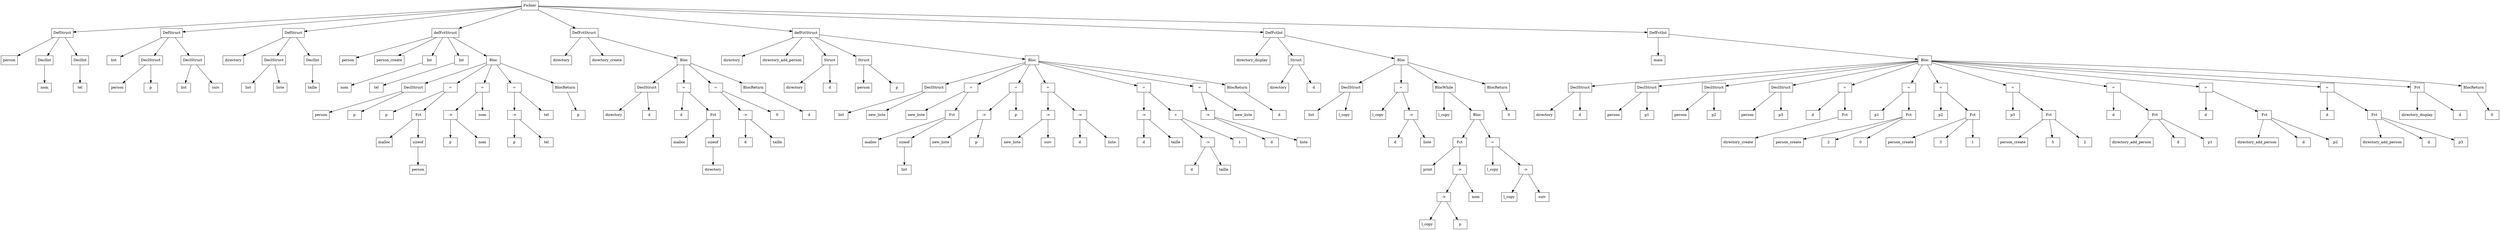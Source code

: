 digraph "ast"{

	nodesep=1;
	ranksep=1;

	N0 [label="Fichier", shape="box"];
	N1 [label="DefStruct", shape="box"];
	N2 [label="person", shape="box"];
	N3 [label="DeclInt", shape="box"];
	N4 [label="nom", shape="box"];
	N5 [label="DeclInt", shape="box"];
	N6 [label="tel", shape="box"];
	N7 [label="DefStruct", shape="box"];
	N8 [label="list", shape="box"];
	N9 [label="DeclStruct", shape="box"];
	N10 [label="person", shape="box"];
	N11 [label="p", shape="box"];
	N12 [label="DeclStruct", shape="box"];
	N13 [label="list", shape="box"];
	N14 [label="suiv", shape="box"];
	N15 [label="DefStruct", shape="box"];
	N16 [label="directory", shape="box"];
	N17 [label="DeclStruct", shape="box"];
	N18 [label="list", shape="box"];
	N19 [label="liste", shape="box"];
	N20 [label="DeclInt", shape="box"];
	N21 [label="taille", shape="box"];
	N22 [label="defFctStruct", shape="box"];
	N23 [label="person", shape="box"];
	N24 [label="person_create", shape="box"];
	N25 [label="Int", shape="box"];
	N26 [label="nom", shape="box"];
	N27 [label="Int", shape="box"];
	N28 [label="tel", shape="box"];
	N29 [label="Bloc", shape="box"];
	N30 [label="DeclStruct", shape="box"];
	N31 [label="person", shape="box"];
	N32 [label="p", shape="box"];
	N33 [label="=", shape="box"];
	N34 [label="p", shape="box"];
	N35 [label="Fct", shape="box"];
	N36 [label="malloc", shape="box"];
	N37 [label="sizeof", shape="box"];
	N38 [label="person", shape="box"];
	N39 [label="=", shape="box"];
	N40 [label="->", shape="box"];
	N41 [label="p", shape="box"];
	N42 [label="nom", shape="box"];
	N43 [label="nom", shape="box"];
	N44 [label="=", shape="box"];
	N45 [label="->", shape="box"];
	N46 [label="p", shape="box"];
	N47 [label="tel", shape="box"];
	N48 [label="tel", shape="box"];
	N49 [label="BlocReturn", shape="box"];
	N50 [label="p", shape="box"];
	N51 [label="DefFctStruct", shape="box"];
	N52 [label="directory", shape="box"];
	N53 [label="directory_create", shape="box"];
	N54 [label="Bloc", shape="box"];
	N55 [label="DeclStruct", shape="box"];
	N56 [label="directory", shape="box"];
	N57 [label="d", shape="box"];
	N58 [label="=", shape="box"];
	N59 [label="d", shape="box"];
	N60 [label="Fct", shape="box"];
	N61 [label="malloc", shape="box"];
	N62 [label="sizeof", shape="box"];
	N63 [label="directory", shape="box"];
	N64 [label="=", shape="box"];
	N65 [label="->", shape="box"];
	N66 [label="d", shape="box"];
	N67 [label="taille", shape="box"];
	N68 [label="0", shape="box"];
	N69 [label="BlocReturn", shape="box"];
	N70 [label="d", shape="box"];
	N71 [label="defFctStruct", shape="box"];
	N72 [label="directory", shape="box"];
	N73 [label="directory_add_person", shape="box"];
	N74 [label="Struct", shape="box"];
	N75 [label="directory", shape="box"];
	N76 [label="d", shape="box"];
	N77 [label="Struct", shape="box"];
	N78 [label="person", shape="box"];
	N79 [label="p", shape="box"];
	N80 [label="Bloc", shape="box"];
	N81 [label="DeclStruct", shape="box"];
	N82 [label="list", shape="box"];
	N83 [label="new_liste", shape="box"];
	N84 [label="=", shape="box"];
	N85 [label="new_liste", shape="box"];
	N86 [label="Fct", shape="box"];
	N87 [label="malloc", shape="box"];
	N88 [label="sizeof", shape="box"];
	N89 [label="list", shape="box"];
	N90 [label="=", shape="box"];
	N91 [label="->", shape="box"];
	N92 [label="new_liste", shape="box"];
	N93 [label="p", shape="box"];
	N94 [label="p", shape="box"];
	N95 [label="=", shape="box"];
	N96 [label="->", shape="box"];
	N97 [label="new_liste", shape="box"];
	N98 [label="suiv", shape="box"];
	N99 [label="->", shape="box"];
	N100 [label="d", shape="box"];
	N101 [label="liste", shape="box"];
	N102 [label="=", shape="box"];
	N103 [label="->", shape="box"];
	N104 [label="d", shape="box"];
	N105 [label="taille", shape="box"];
	N106 [label="+", shape="box"];
	N107 [label="->", shape="box"];
	N108 [label="d", shape="box"];
	N109 [label="taille", shape="box"];
	N110 [label="1", shape="box"];
	N111 [label="=", shape="box"];
	N112 [label="->", shape="box"];
	N113 [label="d", shape="box"];
	N114 [label="liste", shape="box"];
	N115 [label="new_liste", shape="box"];
	N116 [label="BlocReturn", shape="box"];
	N117 [label="d", shape="box"];
	N118 [label="DefFctInt", shape="box"];
	N119 [label="directory_display", shape="box"];
	N120 [label="Struct", shape="box"];
	N121 [label="directory", shape="box"];
	N122 [label="d", shape="box"];
	N123 [label="Bloc", shape="box"];
	N124 [label="DeclStruct", shape="box"];
	N125 [label="list", shape="box"];
	N126 [label="l_copy", shape="box"];
	N127 [label="=", shape="box"];
	N128 [label="l_copy", shape="box"];
	N129 [label="->", shape="box"];
	N130 [label="d", shape="box"];
	N131 [label="liste", shape="box"];
	N132 [label="BlocWhile", shape="box"];
	N133 [label="l_copy", shape="box"];
	N134 [label="Bloc", shape="box"];
	N135 [label="Fct", shape="box"];
	N136 [label="print", shape="box"];
	N137 [label="->", shape="box"];
	N138 [label="->", shape="box"];
	N139 [label="l_copy", shape="box"];
	N140 [label="p", shape="box"];
	N141 [label="nom", shape="box"];
	N142 [label="=", shape="box"];
	N143 [label="l_copy", shape="box"];
	N144 [label="->", shape="box"];
	N145 [label="l_copy", shape="box"];
	N146 [label="suiv", shape="box"];
	N147 [label="BlocReturn", shape="box"];
	N148 [label="0", shape="box"];
	N149 [label="DefFctInt", shape="box"];
	N150 [label="main", shape="box"];
	N151 [label="Bloc", shape="box"];
	N152 [label="DeclStruct", shape="box"];
	N153 [label="directory", shape="box"];
	N154 [label="d", shape="box"];
	N155 [label="DeclStruct", shape="box"];
	N156 [label="person", shape="box"];
	N157 [label="p1", shape="box"];
	N158 [label="DeclStruct", shape="box"];
	N159 [label="person", shape="box"];
	N160 [label="p2", shape="box"];
	N161 [label="DeclStruct", shape="box"];
	N162 [label="person", shape="box"];
	N163 [label="p3", shape="box"];
	N164 [label="=", shape="box"];
	N165 [label="d", shape="box"];
	N166 [label="Fct", shape="box"];
	N167 [label="directory_create", shape="box"];
	N168 [label="=", shape="box"];
	N169 [label="p1", shape="box"];
	N170 [label="Fct", shape="box"];
	N171 [label="person_create", shape="box"];
	N172 [label="2", shape="box"];
	N173 [label="0", shape="box"];
	N174 [label="=", shape="box"];
	N175 [label="p2", shape="box"];
	N176 [label="Fct", shape="box"];
	N177 [label="person_create", shape="box"];
	N178 [label="3", shape="box"];
	N179 [label="1", shape="box"];
	N180 [label="=", shape="box"];
	N181 [label="p3", shape="box"];
	N182 [label="Fct", shape="box"];
	N183 [label="person_create", shape="box"];
	N184 [label="5", shape="box"];
	N185 [label="2", shape="box"];
	N186 [label="=", shape="box"];
	N187 [label="d", shape="box"];
	N188 [label="Fct", shape="box"];
	N189 [label="directory_add_person", shape="box"];
	N190 [label="d", shape="box"];
	N191 [label="p1", shape="box"];
	N192 [label="=", shape="box"];
	N193 [label="d", shape="box"];
	N194 [label="Fct", shape="box"];
	N195 [label="directory_add_person", shape="box"];
	N196 [label="d", shape="box"];
	N197 [label="p2", shape="box"];
	N198 [label="=", shape="box"];
	N199 [label="d", shape="box"];
	N200 [label="Fct", shape="box"];
	N201 [label="directory_add_person", shape="box"];
	N202 [label="d", shape="box"];
	N203 [label="p3", shape="box"];
	N204 [label="Fct", shape="box"];
	N205 [label="directory_display", shape="box"];
	N206 [label="d", shape="box"];
	N207 [label="BlocReturn", shape="box"];
	N208 [label="0", shape="box"];

	N1 -> N2; 
	N3 -> N4; 
	N1 -> N3; 
	N5 -> N6; 
	N1 -> N5; 
	N0 -> N1; 
	N7 -> N8; 
	N9 -> N10; 
	N9 -> N11; 
	N7 -> N9; 
	N12 -> N13; 
	N12 -> N14; 
	N7 -> N12; 
	N0 -> N7; 
	N15 -> N16; 
	N17 -> N18; 
	N17 -> N19; 
	N15 -> N17; 
	N20 -> N21; 
	N15 -> N20; 
	N0 -> N15; 
	N22 -> N23; 
	N22 -> N24; 
	N25 -> N26; 
	N22 -> N25; 
	N27 -> N28; 
	N22 -> N27; 
	N30 -> N31; 
	N30 -> N32; 
	N29 -> N30; 
	N33 -> N34; 
	N35 -> N36; 
	N37 -> N38; 
	N35 -> N37; 
	N33 -> N35; 
	N29 -> N33; 
	N40 -> N41; 
	N40 -> N42; 
	N39 -> N40; 
	N39 -> N43; 
	N29 -> N39; 
	N45 -> N46; 
	N45 -> N47; 
	N44 -> N45; 
	N44 -> N48; 
	N29 -> N44; 
	N49 -> N50; 
	N29 -> N49; 
	N22 -> N29; 
	N0 -> N22; 
	N51 -> N52; 
	N51 -> N53; 
	N55 -> N56; 
	N55 -> N57; 
	N54 -> N55; 
	N58 -> N59; 
	N60 -> N61; 
	N62 -> N63; 
	N60 -> N62; 
	N58 -> N60; 
	N54 -> N58; 
	N65 -> N66; 
	N65 -> N67; 
	N64 -> N65; 
	N64 -> N68; 
	N54 -> N64; 
	N69 -> N70; 
	N54 -> N69; 
	N51 -> N54; 
	N0 -> N51; 
	N71 -> N72; 
	N71 -> N73; 
	N74 -> N75; 
	N74 -> N76; 
	N71 -> N74; 
	N77 -> N78; 
	N77 -> N79; 
	N71 -> N77; 
	N81 -> N82; 
	N81 -> N83; 
	N80 -> N81; 
	N84 -> N85; 
	N86 -> N87; 
	N88 -> N89; 
	N86 -> N88; 
	N84 -> N86; 
	N80 -> N84; 
	N91 -> N92; 
	N91 -> N93; 
	N90 -> N91; 
	N90 -> N94; 
	N80 -> N90; 
	N96 -> N97; 
	N96 -> N98; 
	N95 -> N96; 
	N99 -> N100; 
	N99 -> N101; 
	N95 -> N99; 
	N80 -> N95; 
	N103 -> N104; 
	N103 -> N105; 
	N102 -> N103; 
	N107 -> N108; 
	N107 -> N109; 
	N106 -> N107; 
	N106 -> N110; 
	N102 -> N106; 
	N80 -> N102; 
	N112 -> N113; 
	N112 -> N114; 
	N111 -> N112; 
	N111 -> N115; 
	N80 -> N111; 
	N116 -> N117; 
	N80 -> N116; 
	N71 -> N80; 
	N0 -> N71; 
	N118 -> N119; 
	N120 -> N121; 
	N120 -> N122; 
	N118 -> N120; 
	N124 -> N125; 
	N124 -> N126; 
	N123 -> N124; 
	N127 -> N128; 
	N129 -> N130; 
	N129 -> N131; 
	N127 -> N129; 
	N123 -> N127; 
	N132 -> N133; 
	N135 -> N136; 
	N138 -> N139; 
	N138 -> N140; 
	N137 -> N138; 
	N137 -> N141; 
	N135 -> N137; 
	N134 -> N135; 
	N142 -> N143; 
	N144 -> N145; 
	N144 -> N146; 
	N142 -> N144; 
	N134 -> N142; 
	N132 -> N134; 
	N123 -> N132; 
	N147 -> N148; 
	N123 -> N147; 
	N118 -> N123; 
	N0 -> N118; 
	N149 -> N150; 
	N152 -> N153; 
	N152 -> N154; 
	N151 -> N152; 
	N155 -> N156; 
	N155 -> N157; 
	N151 -> N155; 
	N158 -> N159; 
	N158 -> N160; 
	N151 -> N158; 
	N161 -> N162; 
	N161 -> N163; 
	N151 -> N161; 
	N164 -> N165; 
	N166 -> N167; 
	N164 -> N166; 
	N151 -> N164; 
	N168 -> N169; 
	N170 -> N171; 
	N170 -> N172; 
	N170 -> N173; 
	N168 -> N170; 
	N151 -> N168; 
	N174 -> N175; 
	N176 -> N177; 
	N176 -> N178; 
	N176 -> N179; 
	N174 -> N176; 
	N151 -> N174; 
	N180 -> N181; 
	N182 -> N183; 
	N182 -> N184; 
	N182 -> N185; 
	N180 -> N182; 
	N151 -> N180; 
	N186 -> N187; 
	N188 -> N189; 
	N188 -> N190; 
	N188 -> N191; 
	N186 -> N188; 
	N151 -> N186; 
	N192 -> N193; 
	N194 -> N195; 
	N194 -> N196; 
	N194 -> N197; 
	N192 -> N194; 
	N151 -> N192; 
	N198 -> N199; 
	N200 -> N201; 
	N200 -> N202; 
	N200 -> N203; 
	N198 -> N200; 
	N151 -> N198; 
	N204 -> N205; 
	N204 -> N206; 
	N151 -> N204; 
	N207 -> N208; 
	N151 -> N207; 
	N149 -> N151; 
	N0 -> N149; 
}
